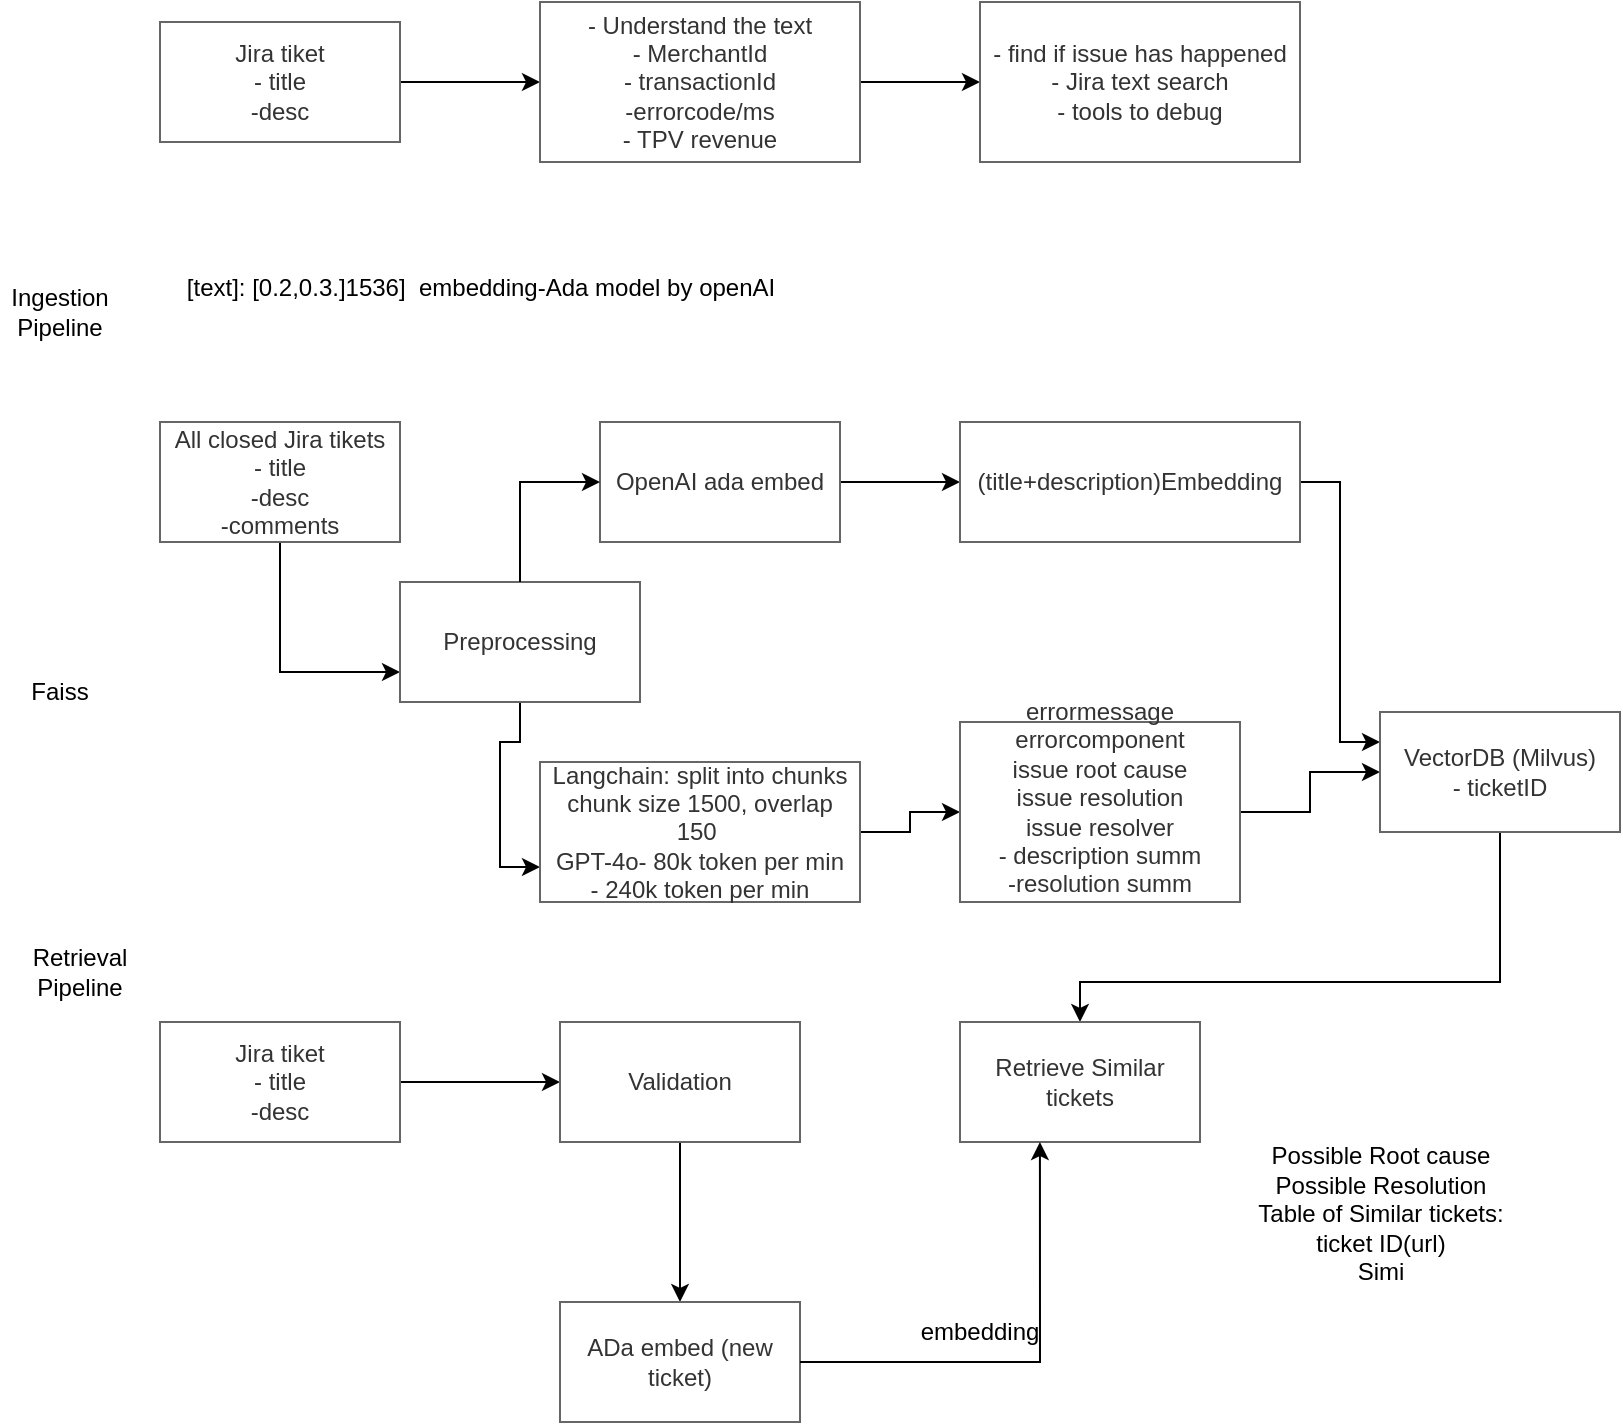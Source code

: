 <mxfile version="27.2.0">
  <diagram name="Page-1" id="kZjjDbBZ_k6FFzhVwzEt">
    <mxGraphModel dx="1042" dy="527" grid="1" gridSize="10" guides="1" tooltips="1" connect="1" arrows="1" fold="1" page="1" pageScale="1" pageWidth="850" pageHeight="1100" math="0" shadow="0">
      <root>
        <mxCell id="0" />
        <mxCell id="1" parent="0" />
        <mxCell id="BrNEBv7qrYcHS7FAoPSN-2" style="edgeStyle=orthogonalEdgeStyle;rounded=0;orthogonalLoop=1;jettySize=auto;html=1;entryX=0;entryY=0.5;entryDx=0;entryDy=0;" edge="1" parent="1" source="PCw9YXuibsnkFwC_x2AT-2" target="BrNEBv7qrYcHS7FAoPSN-1">
          <mxGeometry relative="1" as="geometry" />
        </mxCell>
        <mxCell id="PCw9YXuibsnkFwC_x2AT-2" value="Jira tiket&lt;div&gt;- title&lt;/div&gt;&lt;div&gt;-desc&lt;/div&gt;" style="rounded=0;whiteSpace=wrap;html=1;fillColor=none;fontColor=#333333;strokeColor=#666666;" parent="1" vertex="1">
          <mxGeometry x="100" y="70" width="120" height="60" as="geometry" />
        </mxCell>
        <mxCell id="BrNEBv7qrYcHS7FAoPSN-4" value="" style="edgeStyle=orthogonalEdgeStyle;rounded=0;orthogonalLoop=1;jettySize=auto;html=1;" edge="1" parent="1" source="BrNEBv7qrYcHS7FAoPSN-1" target="BrNEBv7qrYcHS7FAoPSN-3">
          <mxGeometry relative="1" as="geometry" />
        </mxCell>
        <mxCell id="BrNEBv7qrYcHS7FAoPSN-1" value="- Understand the text&lt;div&gt;- MerchantId&lt;/div&gt;&lt;div&gt;- transactionId&lt;/div&gt;&lt;div&gt;-errorcode/ms&lt;/div&gt;&lt;div&gt;- TPV revenue&lt;/div&gt;" style="rounded=0;whiteSpace=wrap;html=1;fillColor=none;fontColor=#333333;strokeColor=#666666;" vertex="1" parent="1">
          <mxGeometry x="290" y="60" width="160" height="80" as="geometry" />
        </mxCell>
        <mxCell id="BrNEBv7qrYcHS7FAoPSN-3" value="- find if issue has happened&lt;div&gt;- Jira text search&lt;/div&gt;&lt;div&gt;- tools to debug&lt;/div&gt;" style="rounded=0;whiteSpace=wrap;html=1;fillColor=none;fontColor=#333333;strokeColor=#666666;" vertex="1" parent="1">
          <mxGeometry x="510" y="60" width="160" height="80" as="geometry" />
        </mxCell>
        <mxCell id="BrNEBv7qrYcHS7FAoPSN-9" value="" style="edgeStyle=orthogonalEdgeStyle;rounded=0;orthogonalLoop=1;jettySize=auto;html=1;entryX=0;entryY=0.75;entryDx=0;entryDy=0;" edge="1" parent="1" source="BrNEBv7qrYcHS7FAoPSN-5" target="BrNEBv7qrYcHS7FAoPSN-12">
          <mxGeometry relative="1" as="geometry" />
        </mxCell>
        <mxCell id="BrNEBv7qrYcHS7FAoPSN-5" value="All closed Jira tikets&lt;div&gt;- title&lt;/div&gt;&lt;div&gt;-desc&lt;/div&gt;&lt;div&gt;-comments&lt;/div&gt;" style="rounded=0;whiteSpace=wrap;html=1;fillColor=none;fontColor=#333333;strokeColor=#666666;" vertex="1" parent="1">
          <mxGeometry x="100" y="270" width="120" height="60" as="geometry" />
        </mxCell>
        <mxCell id="BrNEBv7qrYcHS7FAoPSN-6" value="Ingestion Pipeline" style="text;html=1;align=center;verticalAlign=middle;whiteSpace=wrap;rounded=0;" vertex="1" parent="1">
          <mxGeometry x="20" y="200" width="60" height="30" as="geometry" />
        </mxCell>
        <mxCell id="BrNEBv7qrYcHS7FAoPSN-7" value="[text]: [0.2,0.3.]1536]&amp;nbsp; embedding-Ada model by openAI" style="text;html=1;align=center;verticalAlign=middle;resizable=0;points=[];autosize=1;strokeColor=none;fillColor=none;" vertex="1" parent="1">
          <mxGeometry x="100" y="188" width="320" height="30" as="geometry" />
        </mxCell>
        <mxCell id="BrNEBv7qrYcHS7FAoPSN-11" value="" style="edgeStyle=orthogonalEdgeStyle;rounded=0;orthogonalLoop=1;jettySize=auto;html=1;" edge="1" parent="1" source="BrNEBv7qrYcHS7FAoPSN-8" target="BrNEBv7qrYcHS7FAoPSN-10">
          <mxGeometry relative="1" as="geometry" />
        </mxCell>
        <mxCell id="BrNEBv7qrYcHS7FAoPSN-8" value="OpenAI ada embed" style="whiteSpace=wrap;html=1;fillColor=none;strokeColor=#666666;fontColor=#333333;rounded=0;" vertex="1" parent="1">
          <mxGeometry x="320" y="270" width="120" height="60" as="geometry" />
        </mxCell>
        <mxCell id="BrNEBv7qrYcHS7FAoPSN-20" style="edgeStyle=orthogonalEdgeStyle;rounded=0;orthogonalLoop=1;jettySize=auto;html=1;entryX=0;entryY=0.25;entryDx=0;entryDy=0;" edge="1" parent="1" source="BrNEBv7qrYcHS7FAoPSN-10" target="BrNEBv7qrYcHS7FAoPSN-18">
          <mxGeometry relative="1" as="geometry" />
        </mxCell>
        <mxCell id="BrNEBv7qrYcHS7FAoPSN-10" value="(title+description)Embedding" style="whiteSpace=wrap;html=1;fillColor=none;strokeColor=#666666;fontColor=#333333;rounded=0;" vertex="1" parent="1">
          <mxGeometry x="500" y="270" width="170" height="60" as="geometry" />
        </mxCell>
        <mxCell id="BrNEBv7qrYcHS7FAoPSN-16" style="edgeStyle=orthogonalEdgeStyle;rounded=0;orthogonalLoop=1;jettySize=auto;html=1;entryX=0;entryY=0.75;entryDx=0;entryDy=0;" edge="1" parent="1" source="BrNEBv7qrYcHS7FAoPSN-12" target="BrNEBv7qrYcHS7FAoPSN-14">
          <mxGeometry relative="1" as="geometry" />
        </mxCell>
        <mxCell id="BrNEBv7qrYcHS7FAoPSN-12" value="Preprocessing" style="whiteSpace=wrap;html=1;fillColor=none;strokeColor=#666666;fontColor=#333333;rounded=0;" vertex="1" parent="1">
          <mxGeometry x="220" y="350" width="120" height="60" as="geometry" />
        </mxCell>
        <mxCell id="BrNEBv7qrYcHS7FAoPSN-13" style="edgeStyle=orthogonalEdgeStyle;rounded=0;orthogonalLoop=1;jettySize=auto;html=1;entryX=0;entryY=0.5;entryDx=0;entryDy=0;" edge="1" parent="1" source="BrNEBv7qrYcHS7FAoPSN-12" target="BrNEBv7qrYcHS7FAoPSN-8">
          <mxGeometry relative="1" as="geometry">
            <mxPoint x="290" y="300" as="targetPoint" />
          </mxGeometry>
        </mxCell>
        <mxCell id="BrNEBv7qrYcHS7FAoPSN-17" style="edgeStyle=orthogonalEdgeStyle;rounded=0;orthogonalLoop=1;jettySize=auto;html=1;entryX=0;entryY=0.5;entryDx=0;entryDy=0;" edge="1" parent="1" source="BrNEBv7qrYcHS7FAoPSN-14" target="BrNEBv7qrYcHS7FAoPSN-15">
          <mxGeometry relative="1" as="geometry" />
        </mxCell>
        <mxCell id="BrNEBv7qrYcHS7FAoPSN-14" value="Langchain: split into chunks&lt;div&gt;chunk size 1500, overlap 150&amp;nbsp;&lt;div&gt;GPT-4o- 80k token per min&lt;/div&gt;&lt;/div&gt;&lt;div&gt;- 240k token per min&lt;/div&gt;" style="whiteSpace=wrap;html=1;fillColor=none;strokeColor=#666666;fontColor=#333333;rounded=0;" vertex="1" parent="1">
          <mxGeometry x="290" y="440" width="160" height="70" as="geometry" />
        </mxCell>
        <mxCell id="BrNEBv7qrYcHS7FAoPSN-19" value="" style="edgeStyle=orthogonalEdgeStyle;rounded=0;orthogonalLoop=1;jettySize=auto;html=1;" edge="1" parent="1" source="BrNEBv7qrYcHS7FAoPSN-15" target="BrNEBv7qrYcHS7FAoPSN-18">
          <mxGeometry relative="1" as="geometry" />
        </mxCell>
        <mxCell id="BrNEBv7qrYcHS7FAoPSN-15" value="&lt;div&gt;errormessage&lt;/div&gt;&lt;div&gt;errorcomponent&lt;/div&gt;issue root cause&lt;div&gt;issue resolution&lt;/div&gt;&lt;div&gt;issue resolver&lt;/div&gt;&lt;div&gt;- description summ&lt;/div&gt;&lt;div&gt;-resolution summ&lt;/div&gt;&lt;div&gt;&lt;br&gt;&lt;/div&gt;" style="whiteSpace=wrap;html=1;fillColor=none;strokeColor=#666666;fontColor=#333333;rounded=0;" vertex="1" parent="1">
          <mxGeometry x="500" y="420" width="140" height="90" as="geometry" />
        </mxCell>
        <mxCell id="BrNEBv7qrYcHS7FAoPSN-27" style="edgeStyle=orthogonalEdgeStyle;rounded=0;orthogonalLoop=1;jettySize=auto;html=1;entryX=0.5;entryY=0;entryDx=0;entryDy=0;" edge="1" parent="1" source="BrNEBv7qrYcHS7FAoPSN-18" target="BrNEBv7qrYcHS7FAoPSN-25">
          <mxGeometry relative="1" as="geometry">
            <Array as="points">
              <mxPoint x="770" y="550" />
              <mxPoint x="560" y="550" />
            </Array>
          </mxGeometry>
        </mxCell>
        <mxCell id="BrNEBv7qrYcHS7FAoPSN-18" value="VectorDB (Milvus)&lt;div&gt;- ticketID&lt;/div&gt;" style="whiteSpace=wrap;html=1;fillColor=none;strokeColor=#666666;fontColor=#333333;rounded=0;" vertex="1" parent="1">
          <mxGeometry x="710" y="415" width="120" height="60" as="geometry" />
        </mxCell>
        <mxCell id="BrNEBv7qrYcHS7FAoPSN-21" value="Retrieval Pipeline" style="text;html=1;align=center;verticalAlign=middle;whiteSpace=wrap;rounded=0;" vertex="1" parent="1">
          <mxGeometry x="30" y="530" width="60" height="30" as="geometry" />
        </mxCell>
        <mxCell id="BrNEBv7qrYcHS7FAoPSN-24" value="" style="edgeStyle=orthogonalEdgeStyle;rounded=0;orthogonalLoop=1;jettySize=auto;html=1;" edge="1" parent="1" source="BrNEBv7qrYcHS7FAoPSN-22" target="BrNEBv7qrYcHS7FAoPSN-23">
          <mxGeometry relative="1" as="geometry" />
        </mxCell>
        <mxCell id="BrNEBv7qrYcHS7FAoPSN-22" value="Jira tiket&lt;div&gt;- title&lt;/div&gt;&lt;div&gt;-desc&lt;/div&gt;" style="rounded=0;whiteSpace=wrap;html=1;fillColor=none;fontColor=#333333;strokeColor=#666666;" vertex="1" parent="1">
          <mxGeometry x="100" y="570" width="120" height="60" as="geometry" />
        </mxCell>
        <mxCell id="BrNEBv7qrYcHS7FAoPSN-29" value="" style="edgeStyle=orthogonalEdgeStyle;rounded=0;orthogonalLoop=1;jettySize=auto;html=1;" edge="1" parent="1" source="BrNEBv7qrYcHS7FAoPSN-23" target="BrNEBv7qrYcHS7FAoPSN-28">
          <mxGeometry relative="1" as="geometry" />
        </mxCell>
        <mxCell id="BrNEBv7qrYcHS7FAoPSN-23" value="Validation" style="whiteSpace=wrap;html=1;fillColor=none;strokeColor=#666666;fontColor=#333333;rounded=0;" vertex="1" parent="1">
          <mxGeometry x="300" y="570" width="120" height="60" as="geometry" />
        </mxCell>
        <mxCell id="BrNEBv7qrYcHS7FAoPSN-25" value="Retrieve Similar tickets" style="whiteSpace=wrap;html=1;fillColor=none;strokeColor=#666666;fontColor=#333333;rounded=0;" vertex="1" parent="1">
          <mxGeometry x="500" y="570" width="120" height="60" as="geometry" />
        </mxCell>
        <mxCell id="BrNEBv7qrYcHS7FAoPSN-28" value="ADa embed (new ticket)" style="whiteSpace=wrap;html=1;fillColor=none;strokeColor=#666666;fontColor=#333333;rounded=0;" vertex="1" parent="1">
          <mxGeometry x="300" y="710" width="120" height="60" as="geometry" />
        </mxCell>
        <mxCell id="BrNEBv7qrYcHS7FAoPSN-30" style="edgeStyle=orthogonalEdgeStyle;rounded=0;orthogonalLoop=1;jettySize=auto;html=1;entryX=0.333;entryY=1;entryDx=0;entryDy=0;entryPerimeter=0;" edge="1" parent="1" source="BrNEBv7qrYcHS7FAoPSN-28" target="BrNEBv7qrYcHS7FAoPSN-25">
          <mxGeometry relative="1" as="geometry" />
        </mxCell>
        <mxCell id="BrNEBv7qrYcHS7FAoPSN-31" value="embedding" style="text;html=1;align=center;verticalAlign=middle;whiteSpace=wrap;rounded=0;" vertex="1" parent="1">
          <mxGeometry x="480" y="710" width="60" height="30" as="geometry" />
        </mxCell>
        <mxCell id="BrNEBv7qrYcHS7FAoPSN-32" value="Possible Root cause&lt;div&gt;Possible Resolution&lt;/div&gt;&lt;div&gt;Table of Similar tickets:&lt;/div&gt;&lt;div&gt;ticket ID(url)&lt;/div&gt;&lt;div&gt;Simi&lt;/div&gt;&lt;div&gt;&lt;br&gt;&lt;/div&gt;" style="text;html=1;align=center;verticalAlign=middle;resizable=0;points=[];autosize=1;strokeColor=none;fillColor=none;" vertex="1" parent="1">
          <mxGeometry x="635" y="623" width="150" height="100" as="geometry" />
        </mxCell>
        <mxCell id="BrNEBv7qrYcHS7FAoPSN-33" value="Faiss" style="text;html=1;align=center;verticalAlign=middle;whiteSpace=wrap;rounded=0;" vertex="1" parent="1">
          <mxGeometry x="20" y="390" width="60" height="30" as="geometry" />
        </mxCell>
      </root>
    </mxGraphModel>
  </diagram>
</mxfile>
